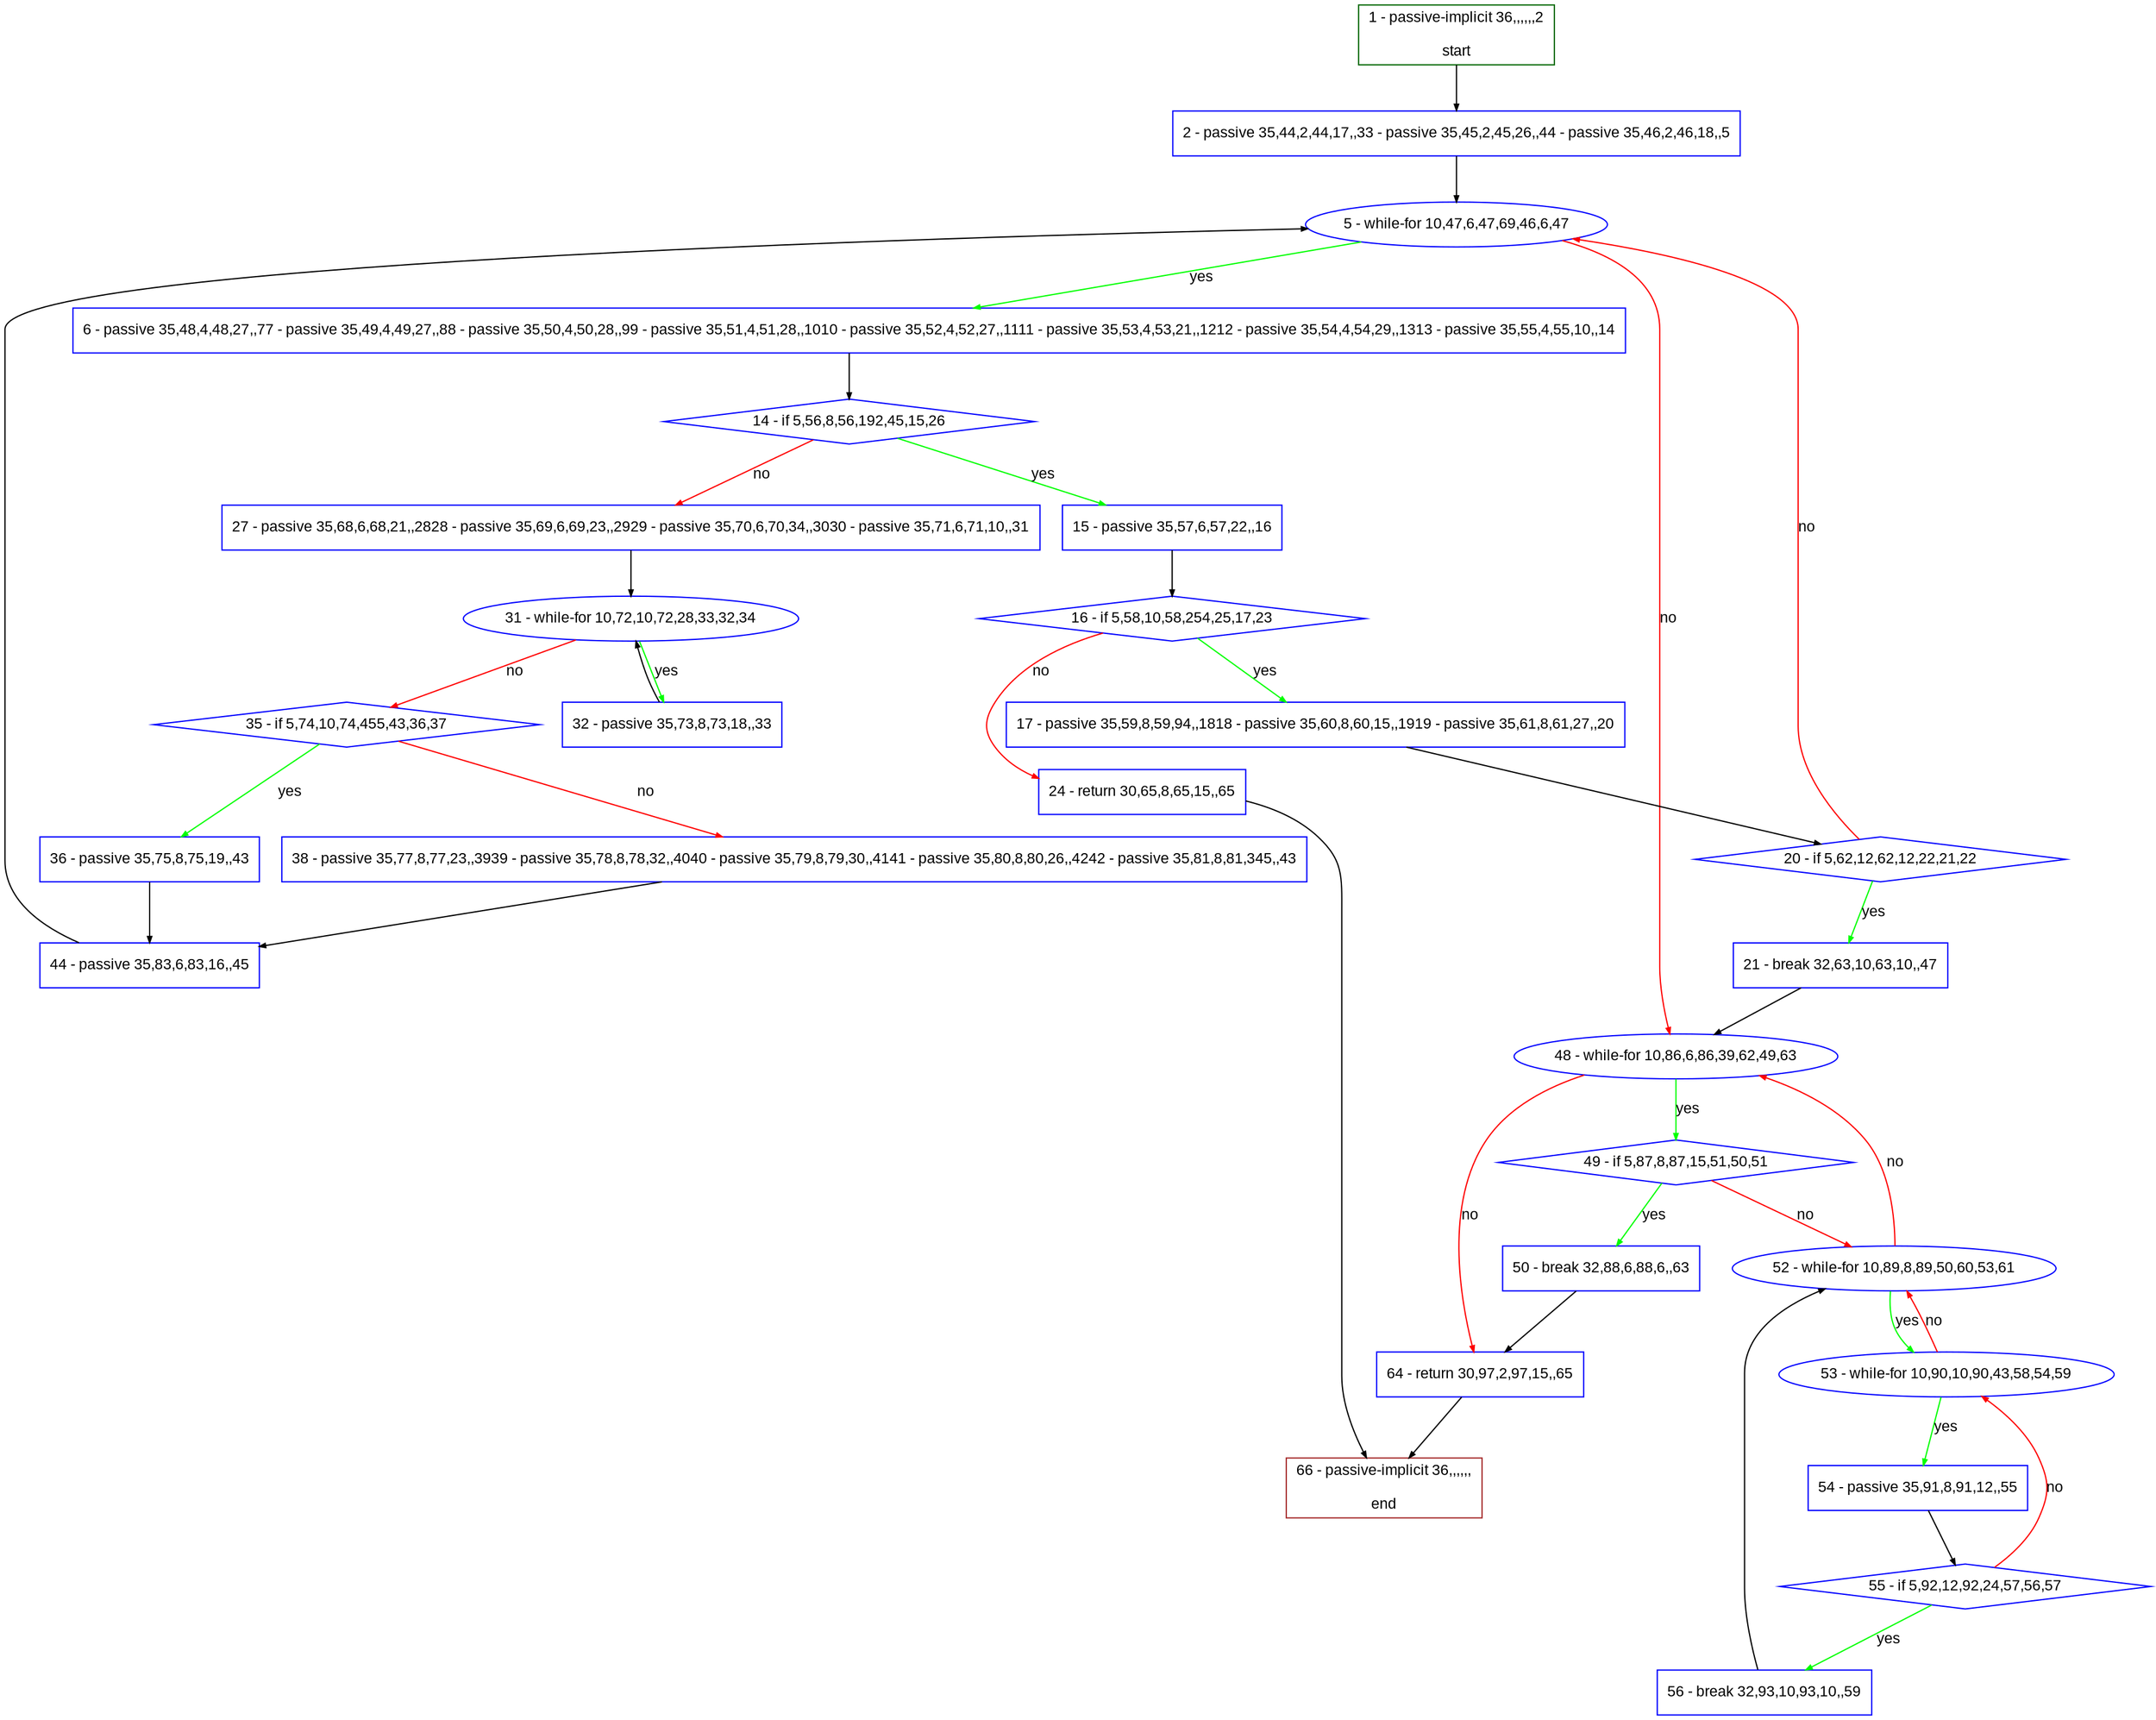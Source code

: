 digraph "" {
  graph [pack="true", label="", fontsize="12", packmode="clust", fontname="Arial", fillcolor="#FFFFCC", bgcolor="white", style="rounded,filled", compound="true"];
  node [node_initialized="no", label="", color="grey", fontsize="12", fillcolor="white", fontname="Arial", style="filled", shape="rectangle", compound="true", fixedsize="false"];
  edge [fontcolor="black", arrowhead="normal", arrowtail="none", arrowsize="0.5", ltail="", label="", color="black", fontsize="12", lhead="", fontname="Arial", dir="forward", compound="true"];
  __N1 [label="2 - passive 35,44,2,44,17,,33 - passive 35,45,2,45,26,,44 - passive 35,46,2,46,18,,5", color="#0000ff", fillcolor="#ffffff", style="filled", shape="box"];
  __N2 [label="1 - passive-implicit 36,,,,,,2\n\nstart", color="#006400", fillcolor="#ffffff", style="filled", shape="box"];
  __N3 [label="5 - while-for 10,47,6,47,69,46,6,47", color="#0000ff", fillcolor="#ffffff", style="filled", shape="oval"];
  __N4 [label="6 - passive 35,48,4,48,27,,77 - passive 35,49,4,49,27,,88 - passive 35,50,4,50,28,,99 - passive 35,51,4,51,28,,1010 - passive 35,52,4,52,27,,1111 - passive 35,53,4,53,21,,1212 - passive 35,54,4,54,29,,1313 - passive 35,55,4,55,10,,14", color="#0000ff", fillcolor="#ffffff", style="filled", shape="box"];
  __N5 [label="48 - while-for 10,86,6,86,39,62,49,63", color="#0000ff", fillcolor="#ffffff", style="filled", shape="oval"];
  __N6 [label="14 - if 5,56,8,56,192,45,15,26", color="#0000ff", fillcolor="#ffffff", style="filled", shape="diamond"];
  __N7 [label="15 - passive 35,57,6,57,22,,16", color="#0000ff", fillcolor="#ffffff", style="filled", shape="box"];
  __N8 [label="27 - passive 35,68,6,68,21,,2828 - passive 35,69,6,69,23,,2929 - passive 35,70,6,70,34,,3030 - passive 35,71,6,71,10,,31", color="#0000ff", fillcolor="#ffffff", style="filled", shape="box"];
  __N9 [label="16 - if 5,58,10,58,254,25,17,23", color="#0000ff", fillcolor="#ffffff", style="filled", shape="diamond"];
  __N10 [label="17 - passive 35,59,8,59,94,,1818 - passive 35,60,8,60,15,,1919 - passive 35,61,8,61,27,,20", color="#0000ff", fillcolor="#ffffff", style="filled", shape="box"];
  __N11 [label="24 - return 30,65,8,65,15,,65", color="#0000ff", fillcolor="#ffffff", style="filled", shape="box"];
  __N12 [label="20 - if 5,62,12,62,12,22,21,22", color="#0000ff", fillcolor="#ffffff", style="filled", shape="diamond"];
  __N13 [label="21 - break 32,63,10,63,10,,47", color="#0000ff", fillcolor="#ffffff", style="filled", shape="box"];
  __N14 [label="66 - passive-implicit 36,,,,,,\n\nend", color="#a52a2a", fillcolor="#ffffff", style="filled", shape="box"];
  __N15 [label="31 - while-for 10,72,10,72,28,33,32,34", color="#0000ff", fillcolor="#ffffff", style="filled", shape="oval"];
  __N16 [label="32 - passive 35,73,8,73,18,,33", color="#0000ff", fillcolor="#ffffff", style="filled", shape="box"];
  __N17 [label="35 - if 5,74,10,74,455,43,36,37", color="#0000ff", fillcolor="#ffffff", style="filled", shape="diamond"];
  __N18 [label="36 - passive 35,75,8,75,19,,43", color="#0000ff", fillcolor="#ffffff", style="filled", shape="box"];
  __N19 [label="38 - passive 35,77,8,77,23,,3939 - passive 35,78,8,78,32,,4040 - passive 35,79,8,79,30,,4141 - passive 35,80,8,80,26,,4242 - passive 35,81,8,81,345,,43", color="#0000ff", fillcolor="#ffffff", style="filled", shape="box"];
  __N20 [label="44 - passive 35,83,6,83,16,,45", color="#0000ff", fillcolor="#ffffff", style="filled", shape="box"];
  __N21 [label="49 - if 5,87,8,87,15,51,50,51", color="#0000ff", fillcolor="#ffffff", style="filled", shape="diamond"];
  __N22 [label="64 - return 30,97,2,97,15,,65", color="#0000ff", fillcolor="#ffffff", style="filled", shape="box"];
  __N23 [label="50 - break 32,88,6,88,6,,63", color="#0000ff", fillcolor="#ffffff", style="filled", shape="box"];
  __N24 [label="52 - while-for 10,89,8,89,50,60,53,61", color="#0000ff", fillcolor="#ffffff", style="filled", shape="oval"];
  __N25 [label="53 - while-for 10,90,10,90,43,58,54,59", color="#0000ff", fillcolor="#ffffff", style="filled", shape="oval"];
  __N26 [label="54 - passive 35,91,8,91,12,,55", color="#0000ff", fillcolor="#ffffff", style="filled", shape="box"];
  __N27 [label="55 - if 5,92,12,92,24,57,56,57", color="#0000ff", fillcolor="#ffffff", style="filled", shape="diamond"];
  __N28 [label="56 - break 32,93,10,93,10,,59", color="#0000ff", fillcolor="#ffffff", style="filled", shape="box"];
  __N2 -> __N1 [arrowhead="normal", arrowtail="none", color="#000000", label="", dir="forward"];
  __N1 -> __N3 [arrowhead="normal", arrowtail="none", color="#000000", label="", dir="forward"];
  __N3 -> __N4 [arrowhead="normal", arrowtail="none", color="#00ff00", label="yes", dir="forward"];
  __N3 -> __N5 [arrowhead="normal", arrowtail="none", color="#ff0000", label="no", dir="forward"];
  __N4 -> __N6 [arrowhead="normal", arrowtail="none", color="#000000", label="", dir="forward"];
  __N6 -> __N7 [arrowhead="normal", arrowtail="none", color="#00ff00", label="yes", dir="forward"];
  __N6 -> __N8 [arrowhead="normal", arrowtail="none", color="#ff0000", label="no", dir="forward"];
  __N7 -> __N9 [arrowhead="normal", arrowtail="none", color="#000000", label="", dir="forward"];
  __N9 -> __N10 [arrowhead="normal", arrowtail="none", color="#00ff00", label="yes", dir="forward"];
  __N9 -> __N11 [arrowhead="normal", arrowtail="none", color="#ff0000", label="no", dir="forward"];
  __N10 -> __N12 [arrowhead="normal", arrowtail="none", color="#000000", label="", dir="forward"];
  __N12 -> __N3 [arrowhead="normal", arrowtail="none", color="#ff0000", label="no", dir="forward"];
  __N12 -> __N13 [arrowhead="normal", arrowtail="none", color="#00ff00", label="yes", dir="forward"];
  __N13 -> __N5 [arrowhead="normal", arrowtail="none", color="#000000", label="", dir="forward"];
  __N11 -> __N14 [arrowhead="normal", arrowtail="none", color="#000000", label="", dir="forward"];
  __N8 -> __N15 [arrowhead="normal", arrowtail="none", color="#000000", label="", dir="forward"];
  __N15 -> __N16 [arrowhead="normal", arrowtail="none", color="#00ff00", label="yes", dir="forward"];
  __N16 -> __N15 [arrowhead="normal", arrowtail="none", color="#000000", label="", dir="forward"];
  __N15 -> __N17 [arrowhead="normal", arrowtail="none", color="#ff0000", label="no", dir="forward"];
  __N17 -> __N18 [arrowhead="normal", arrowtail="none", color="#00ff00", label="yes", dir="forward"];
  __N17 -> __N19 [arrowhead="normal", arrowtail="none", color="#ff0000", label="no", dir="forward"];
  __N18 -> __N20 [arrowhead="normal", arrowtail="none", color="#000000", label="", dir="forward"];
  __N19 -> __N20 [arrowhead="normal", arrowtail="none", color="#000000", label="", dir="forward"];
  __N20 -> __N3 [arrowhead="normal", arrowtail="none", color="#000000", label="", dir="forward"];
  __N5 -> __N21 [arrowhead="normal", arrowtail="none", color="#00ff00", label="yes", dir="forward"];
  __N5 -> __N22 [arrowhead="normal", arrowtail="none", color="#ff0000", label="no", dir="forward"];
  __N21 -> __N23 [arrowhead="normal", arrowtail="none", color="#00ff00", label="yes", dir="forward"];
  __N21 -> __N24 [arrowhead="normal", arrowtail="none", color="#ff0000", label="no", dir="forward"];
  __N23 -> __N22 [arrowhead="normal", arrowtail="none", color="#000000", label="", dir="forward"];
  __N24 -> __N5 [arrowhead="normal", arrowtail="none", color="#ff0000", label="no", dir="forward"];
  __N24 -> __N25 [arrowhead="normal", arrowtail="none", color="#00ff00", label="yes", dir="forward"];
  __N25 -> __N24 [arrowhead="normal", arrowtail="none", color="#ff0000", label="no", dir="forward"];
  __N25 -> __N26 [arrowhead="normal", arrowtail="none", color="#00ff00", label="yes", dir="forward"];
  __N26 -> __N27 [arrowhead="normal", arrowtail="none", color="#000000", label="", dir="forward"];
  __N27 -> __N25 [arrowhead="normal", arrowtail="none", color="#ff0000", label="no", dir="forward"];
  __N27 -> __N28 [arrowhead="normal", arrowtail="none", color="#00ff00", label="yes", dir="forward"];
  __N28 -> __N24 [arrowhead="normal", arrowtail="none", color="#000000", label="", dir="forward"];
  __N22 -> __N14 [arrowhead="normal", arrowtail="none", color="#000000", label="", dir="forward"];
}
